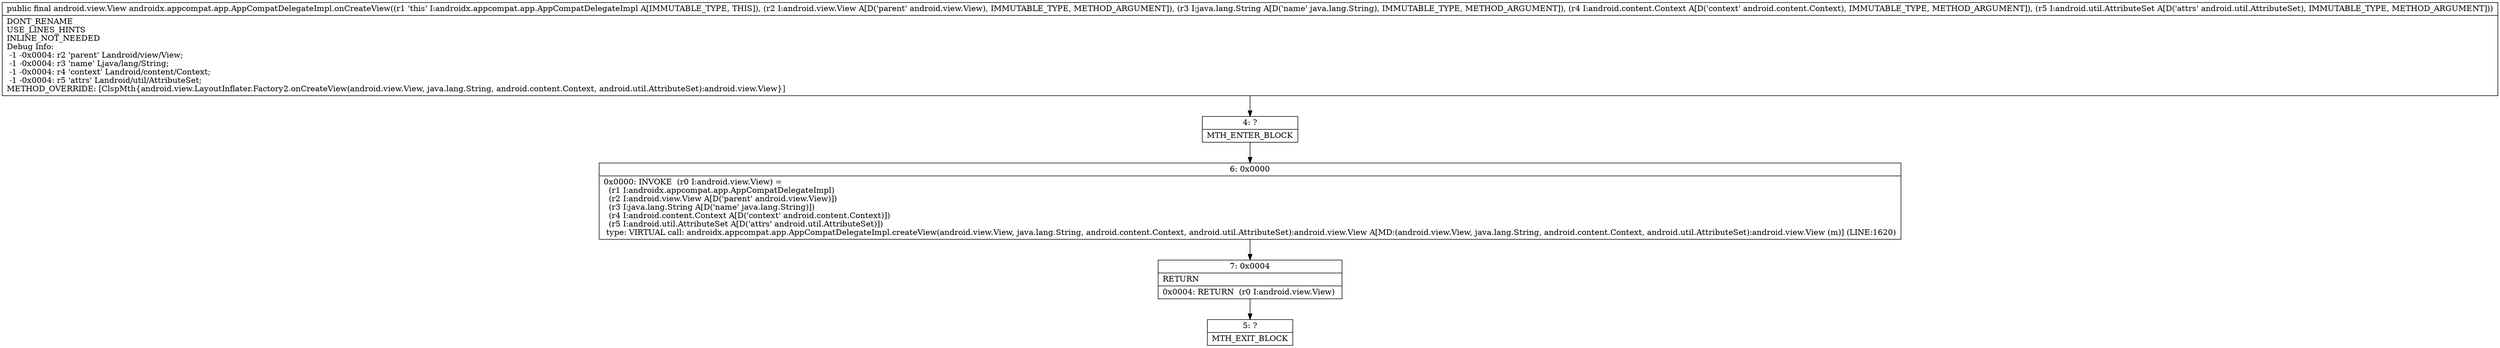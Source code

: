 digraph "CFG forandroidx.appcompat.app.AppCompatDelegateImpl.onCreateView(Landroid\/view\/View;Ljava\/lang\/String;Landroid\/content\/Context;Landroid\/util\/AttributeSet;)Landroid\/view\/View;" {
Node_4 [shape=record,label="{4\:\ ?|MTH_ENTER_BLOCK\l}"];
Node_6 [shape=record,label="{6\:\ 0x0000|0x0000: INVOKE  (r0 I:android.view.View) = \l  (r1 I:androidx.appcompat.app.AppCompatDelegateImpl)\l  (r2 I:android.view.View A[D('parent' android.view.View)])\l  (r3 I:java.lang.String A[D('name' java.lang.String)])\l  (r4 I:android.content.Context A[D('context' android.content.Context)])\l  (r5 I:android.util.AttributeSet A[D('attrs' android.util.AttributeSet)])\l type: VIRTUAL call: androidx.appcompat.app.AppCompatDelegateImpl.createView(android.view.View, java.lang.String, android.content.Context, android.util.AttributeSet):android.view.View A[MD:(android.view.View, java.lang.String, android.content.Context, android.util.AttributeSet):android.view.View (m)] (LINE:1620)\l}"];
Node_7 [shape=record,label="{7\:\ 0x0004|RETURN\l|0x0004: RETURN  (r0 I:android.view.View) \l}"];
Node_5 [shape=record,label="{5\:\ ?|MTH_EXIT_BLOCK\l}"];
MethodNode[shape=record,label="{public final android.view.View androidx.appcompat.app.AppCompatDelegateImpl.onCreateView((r1 'this' I:androidx.appcompat.app.AppCompatDelegateImpl A[IMMUTABLE_TYPE, THIS]), (r2 I:android.view.View A[D('parent' android.view.View), IMMUTABLE_TYPE, METHOD_ARGUMENT]), (r3 I:java.lang.String A[D('name' java.lang.String), IMMUTABLE_TYPE, METHOD_ARGUMENT]), (r4 I:android.content.Context A[D('context' android.content.Context), IMMUTABLE_TYPE, METHOD_ARGUMENT]), (r5 I:android.util.AttributeSet A[D('attrs' android.util.AttributeSet), IMMUTABLE_TYPE, METHOD_ARGUMENT]))  | DONT_RENAME\lUSE_LINES_HINTS\lINLINE_NOT_NEEDED\lDebug Info:\l  \-1 \-0x0004: r2 'parent' Landroid\/view\/View;\l  \-1 \-0x0004: r3 'name' Ljava\/lang\/String;\l  \-1 \-0x0004: r4 'context' Landroid\/content\/Context;\l  \-1 \-0x0004: r5 'attrs' Landroid\/util\/AttributeSet;\lMETHOD_OVERRIDE: [ClspMth\{android.view.LayoutInflater.Factory2.onCreateView(android.view.View, java.lang.String, android.content.Context, android.util.AttributeSet):android.view.View\}]\l}"];
MethodNode -> Node_4;Node_4 -> Node_6;
Node_6 -> Node_7;
Node_7 -> Node_5;
}

